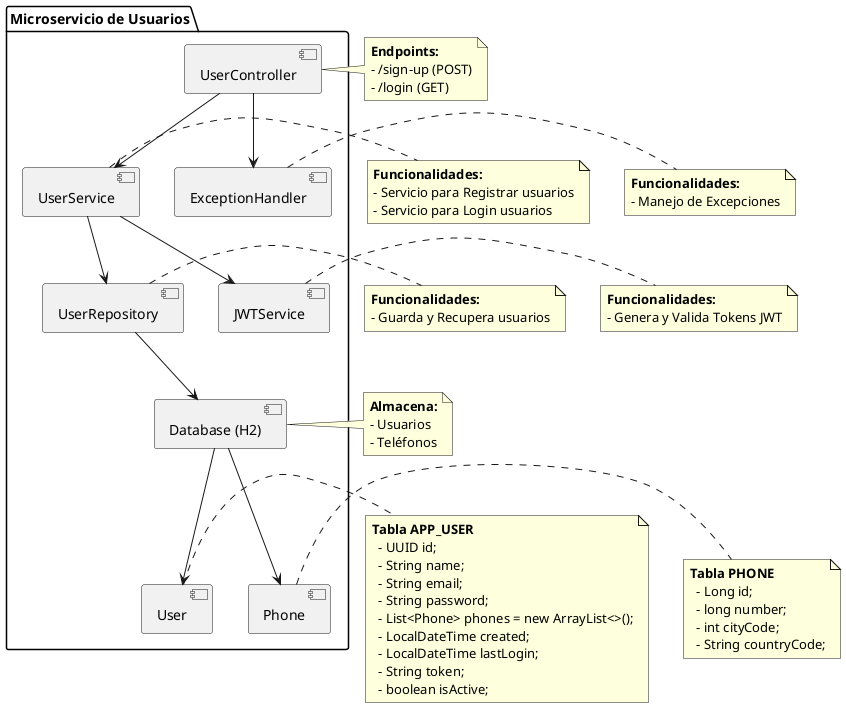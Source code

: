 @startuml

package "Microservicio de Usuarios" {
    component "UserController" as Controller
    component "UserService" as Service
    component "UserRepository" as Repository
    component "JWTService" as JWT
    component "Database (H2)" as DB
    component "ExceptionHandler" as ExceptionHandler
    component "User" as User
    component "Phone" as Phone
}

Controller --> Service
Service --> Repository
Service --> JWT
Repository --> DB
DB --> User
DB --> Phone
Controller --> ExceptionHandler

note right of Controller
  **Endpoints:**
  - /sign-up (POST)
  - /login (GET)
end note

note right of Service
  **Funcionalidades:**
  - Servicio para Registrar usuarios
  - Servicio para Login usuarios
end note

note right of Repository
  **Funcionalidades:**
  - Guarda y Recupera usuarios
end note

note right of JWT
  **Funcionalidades:**
  - Genera y Valida Tokens JWT
end note

note right of DB
  **Almacena:**
  - Usuarios
  - Teléfonos
end note

note right of User
  **Tabla APP_USER**
    - UUID id;
    - String name;
    - String email;
    - String password;
    - List<Phone> phones = new ArrayList<>();
    - LocalDateTime created;
    - LocalDateTime lastLogin;
    - String token;
    - boolean isActive;
end note

note right of Phone
  **Tabla PHONE**
    - Long id;
    - long number;
    - int cityCode;
    - String countryCode;
end note

note right of ExceptionHandler
  **Funcionalidades:**
  - Manejo de Excepciones
end note

@enduml